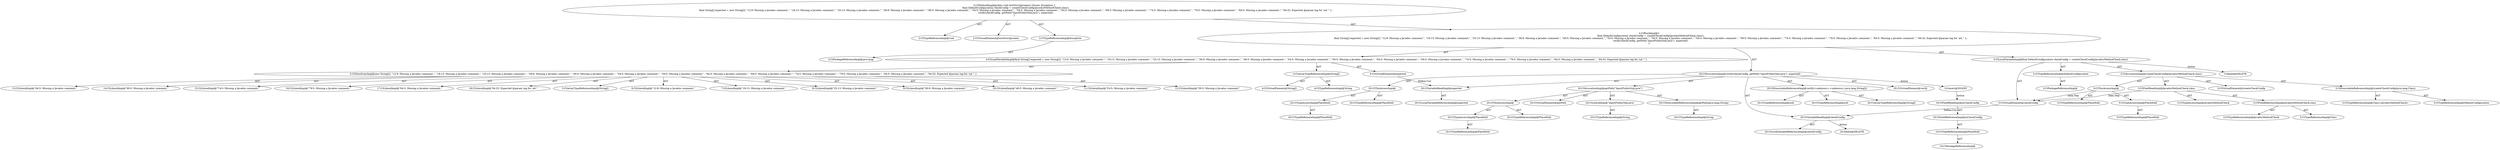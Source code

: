 digraph "testStrictJavadoc#?" {
0 [label="2:CtTypeReferenceImpl@void" shape=ellipse]
1 [label="2:CtVirtualElement@testStrictJavadoc" shape=ellipse]
2 [label="2:CtTypeReferenceImpl@Exception" shape=ellipse]
3 [label="2:CtPackageReferenceImpl@java.lang" shape=ellipse]
4 [label="3:CtTypeReferenceImpl@DefaultConfiguration" shape=ellipse]
5 [label="3:CtPackageReferenceImpl@" shape=ellipse]
6 [label="3:CtExecutableReferenceImpl@createCheckConfig(java.lang.Class)" shape=ellipse]
7 [label="3:CtTypeReferenceImpl@DefaultConfiguration" shape=ellipse]
8 [label="3:CtTypeReferenceImpl@Class<JavadocMethodCheck>" shape=ellipse]
9 [label="3:CtVirtualElement@createCheckConfig" shape=ellipse]
10 [label="3:CtTypeAccessImpl@PlaceHold" shape=ellipse]
11 [label="3:CtTypeReferenceImpl@PlaceHold" shape=ellipse]
12 [label="3:CtThisAccessImpl@" shape=ellipse]
13 [label="3:CtTypeReferenceImpl@PlaceHold" shape=ellipse]
14 [label="3:CtFieldReferenceImpl@JavadocMethodCheck.class" shape=ellipse]
15 [label="3:CtTypeReferenceImpl@JavadocMethodCheck" shape=ellipse]
16 [label="3:CtTypeReferenceImpl@Class" shape=ellipse]
17 [label="3:CtFieldReadImpl@JavadocMethodCheck.class" shape=ellipse]
18 [label="3:CtTypeAccessImpl@JavadocMethodCheck" shape=ellipse]
19 [label="3:CtInvocationImpl@createCheckConfig(JavadocMethodCheck.class)" shape=ellipse]
20 [label="3:CtVirtualElement@checkConfig" shape=ellipse]
21 [label="3:CtLocalVariableImpl@final DefaultConfiguration checkConfig = createCheckConfig(JavadocMethodCheck.class)" shape=ellipse]
22 [label="4:CtVirtualElement@String[]" shape=ellipse]
23 [label="4:CtArrayTypeReferenceImpl@String[]" shape=ellipse]
24 [label="4:CtTypeReferenceImpl@String" shape=ellipse]
25 [label="5:CtNewArrayImpl@new String[]\{ \"12:9: Missing a Javadoc comment.\", \"18:13: Missing a Javadoc comment.\", \"25:13: Missing a Javadoc comment.\", \"38:9: Missing a Javadoc comment.\", \"49:5: Missing a Javadoc comment.\", \"54:5: Missing a Javadoc comment.\", \"59:5: Missing a Javadoc comment.\", \"64:5: Missing a Javadoc comment.\", \"69:5: Missing a Javadoc comment.\", \"74:5: Missing a Javadoc comment.\", \"79:5: Missing a Javadoc comment.\", \"84:5: Missing a Javadoc comment.\", \"94:32: Expected @param tag for 'aA'.\" \}" shape=ellipse]
26 [label="5:CtArrayTypeReferenceImpl@String[]" shape=ellipse]
27 [label="6:CtLiteralImpl@\"12:9: Missing a Javadoc comment.\"" shape=ellipse]
28 [label="7:CtLiteralImpl@\"18:13: Missing a Javadoc comment.\"" shape=ellipse]
29 [label="8:CtLiteralImpl@\"25:13: Missing a Javadoc comment.\"" shape=ellipse]
30 [label="9:CtLiteralImpl@\"38:9: Missing a Javadoc comment.\"" shape=ellipse]
31 [label="10:CtLiteralImpl@\"49:5: Missing a Javadoc comment.\"" shape=ellipse]
32 [label="11:CtLiteralImpl@\"54:5: Missing a Javadoc comment.\"" shape=ellipse]
33 [label="12:CtLiteralImpl@\"59:5: Missing a Javadoc comment.\"" shape=ellipse]
34 [label="13:CtLiteralImpl@\"64:5: Missing a Javadoc comment.\"" shape=ellipse]
35 [label="14:CtLiteralImpl@\"69:5: Missing a Javadoc comment.\"" shape=ellipse]
36 [label="15:CtLiteralImpl@\"74:5: Missing a Javadoc comment.\"" shape=ellipse]
37 [label="16:CtLiteralImpl@\"79:5: Missing a Javadoc comment.\"" shape=ellipse]
38 [label="17:CtLiteralImpl@\"84:5: Missing a Javadoc comment.\"" shape=ellipse]
39 [label="18:CtLiteralImpl@\"94:32: Expected @param tag for 'aA'.\"" shape=ellipse]
40 [label="4:CtVirtualElement@expected" shape=ellipse]
41 [label="4:CtLocalVariableImpl@final String[] expected = new String[]\{ \"12:9: Missing a Javadoc comment.\", \"18:13: Missing a Javadoc comment.\", \"25:13: Missing a Javadoc comment.\", \"38:9: Missing a Javadoc comment.\", \"49:5: Missing a Javadoc comment.\", \"54:5: Missing a Javadoc comment.\", \"59:5: Missing a Javadoc comment.\", \"64:5: Missing a Javadoc comment.\", \"69:5: Missing a Javadoc comment.\", \"74:5: Missing a Javadoc comment.\", \"79:5: Missing a Javadoc comment.\", \"84:5: Missing a Javadoc comment.\", \"94:32: Expected @param tag for 'aA'.\" \}" shape=ellipse]
42 [label="20:CtExecutableReferenceImpl@verify(<unknown>,<unknown>,java.lang.String[])" shape=ellipse]
43 [label="20:CtTypeReferenceImpl@null" shape=ellipse]
44 [label="20:CtTypeReferenceImpl@null" shape=ellipse]
45 [label="20:CtArrayTypeReferenceImpl@String[]" shape=ellipse]
46 [label="20:CtVirtualElement@verify" shape=ellipse]
47 [label="20:CtTypeAccessImpl@PlaceHold" shape=ellipse]
48 [label="20:CtTypeReferenceImpl@PlaceHold" shape=ellipse]
49 [label="20:CtThisAccessImpl@" shape=ellipse]
50 [label="20:CtTypeReferenceImpl@PlaceHold" shape=ellipse]
51 [label="20:CtVariableReadImpl@checkConfig" shape=ellipse]
52 [label="20:CtLocalVariableReferenceImpl@checkConfig" shape=ellipse]
53 [label="20:CtExecutableReferenceImpl@getPath(java.lang.String)" shape=ellipse]
54 [label="20:CtTypeReferenceImpl@String" shape=ellipse]
55 [label="20:CtVirtualElement@getPath" shape=ellipse]
56 [label="20:CtTypeAccessImpl@PlaceHold" shape=ellipse]
57 [label="20:CtTypeReferenceImpl@PlaceHold" shape=ellipse]
58 [label="20:CtThisAccessImpl@" shape=ellipse]
59 [label="20:CtTypeReferenceImpl@PlaceHold" shape=ellipse]
60 [label="20:CtLiteralImpl@\"InputPublicOnly.java\"" shape=ellipse]
61 [label="20:CtTypeReferenceImpl@String" shape=ellipse]
62 [label="20:CtInvocationImpl@getPath(\"InputPublicOnly.java\")" shape=ellipse]
63 [label="20:CtVariableReadImpl@expected" shape=ellipse]
64 [label="20:CtLocalVariableReferenceImpl@expected" shape=ellipse]
65 [label="20:CtInvocationImpl@verify(checkConfig, getPath(\"InputPublicOnly.java\"), expected)" shape=ellipse]
66 [label="2:CtBlockImpl@\{
    final DefaultConfiguration checkConfig = createCheckConfig(JavadocMethodCheck.class);
    final String[] expected = new String[]\{ \"12:9: Missing a Javadoc comment.\", \"18:13: Missing a Javadoc comment.\", \"25:13: Missing a Javadoc comment.\", \"38:9: Missing a Javadoc comment.\", \"49:5: Missing a Javadoc comment.\", \"54:5: Missing a Javadoc comment.\", \"59:5: Missing a Javadoc comment.\", \"64:5: Missing a Javadoc comment.\", \"69:5: Missing a Javadoc comment.\", \"74:5: Missing a Javadoc comment.\", \"79:5: Missing a Javadoc comment.\", \"84:5: Missing a Javadoc comment.\", \"94:32: Expected @param tag for 'aA'.\" \};
    verify(checkConfig, getPath(\"InputPublicOnly.java\"), expected);
\}" shape=ellipse]
67 [label="2:CtMethodImpl@public void testStrictJavadoc() throws Exception \{
    final DefaultConfiguration checkConfig = createCheckConfig(JavadocMethodCheck.class);
    final String[] expected = new String[]\{ \"12:9: Missing a Javadoc comment.\", \"18:13: Missing a Javadoc comment.\", \"25:13: Missing a Javadoc comment.\", \"38:9: Missing a Javadoc comment.\", \"49:5: Missing a Javadoc comment.\", \"54:5: Missing a Javadoc comment.\", \"59:5: Missing a Javadoc comment.\", \"64:5: Missing a Javadoc comment.\", \"69:5: Missing a Javadoc comment.\", \"74:5: Missing a Javadoc comment.\", \"79:5: Missing a Javadoc comment.\", \"84:5: Missing a Javadoc comment.\", \"94:32: Expected @param tag for 'aA'.\" \};
    verify(checkConfig, getPath(\"InputPublicOnly.java\"), expected);
\}" shape=ellipse]
68 [label="3:Delete@DELETE" shape=ellipse]
69 [label="20:Delete@DELETE" shape=ellipse]
70 [label="19:Insert@INSERT" shape=ellipse]
71 [label="19:CtPackageReferenceImpl@" shape=ellipse]
72 [label="19:CtTypeReferenceImpl@PlaceHold" shape=ellipse]
73 [label="19:CtFieldReferenceImpl@mCheckConfig" shape=ellipse]
74 [label="19:CtFieldReadImpl@mCheckConfig" shape=ellipse]
2 -> 3 [label="AST"];
4 -> 5 [label="AST"];
6 -> 7 [label="AST"];
6 -> 8 [label="AST"];
10 -> 11 [label="AST"];
12 -> 13 [label="AST"];
12 -> 10 [label="AST"];
12 -> 20 [label="Data Dep"];
14 -> 15 [label="AST"];
14 -> 16 [label="AST"];
17 -> 18 [label="AST"];
17 -> 14 [label="AST"];
17 -> 20 [label="Data Dep"];
19 -> 9 [label="AST"];
19 -> 12 [label="AST"];
19 -> 6 [label="AST"];
19 -> 17 [label="AST"];
20 -> 51 [label="Define-Use"];
21 -> 20 [label="AST"];
21 -> 4 [label="AST"];
21 -> 19 [label="AST"];
21 -> 68 [label="Action"];
23 -> 22 [label="AST"];
23 -> 24 [label="AST"];
25 -> 26 [label="AST"];
25 -> 27 [label="AST"];
25 -> 28 [label="AST"];
25 -> 29 [label="AST"];
25 -> 30 [label="AST"];
25 -> 31 [label="AST"];
25 -> 32 [label="AST"];
25 -> 33 [label="AST"];
25 -> 34 [label="AST"];
25 -> 35 [label="AST"];
25 -> 36 [label="AST"];
25 -> 37 [label="AST"];
25 -> 38 [label="AST"];
25 -> 39 [label="AST"];
40 -> 63 [label="Define-Use"];
41 -> 40 [label="AST"];
41 -> 23 [label="AST"];
41 -> 25 [label="AST"];
42 -> 43 [label="AST"];
42 -> 44 [label="AST"];
42 -> 45 [label="AST"];
47 -> 48 [label="AST"];
49 -> 50 [label="AST"];
49 -> 47 [label="AST"];
51 -> 52 [label="AST"];
51 -> 69 [label="Action"];
53 -> 54 [label="AST"];
56 -> 57 [label="AST"];
58 -> 59 [label="AST"];
58 -> 56 [label="AST"];
60 -> 61 [label="AST"];
62 -> 55 [label="AST"];
62 -> 58 [label="AST"];
62 -> 53 [label="AST"];
62 -> 60 [label="AST"];
63 -> 64 [label="AST"];
65 -> 46 [label="AST"];
65 -> 49 [label="AST"];
65 -> 42 [label="AST"];
65 -> 51 [label="AST"];
65 -> 62 [label="AST"];
65 -> 63 [label="AST"];
65 -> 70 [label="Action"];
66 -> 21 [label="AST"];
66 -> 41 [label="AST"];
66 -> 65 [label="AST"];
67 -> 1 [label="AST"];
67 -> 0 [label="AST"];
67 -> 2 [label="AST"];
67 -> 66 [label="AST"];
70 -> 74 [label="Action"];
72 -> 71 [label="AST"];
73 -> 72 [label="AST"];
74 -> 73 [label="AST"];
}